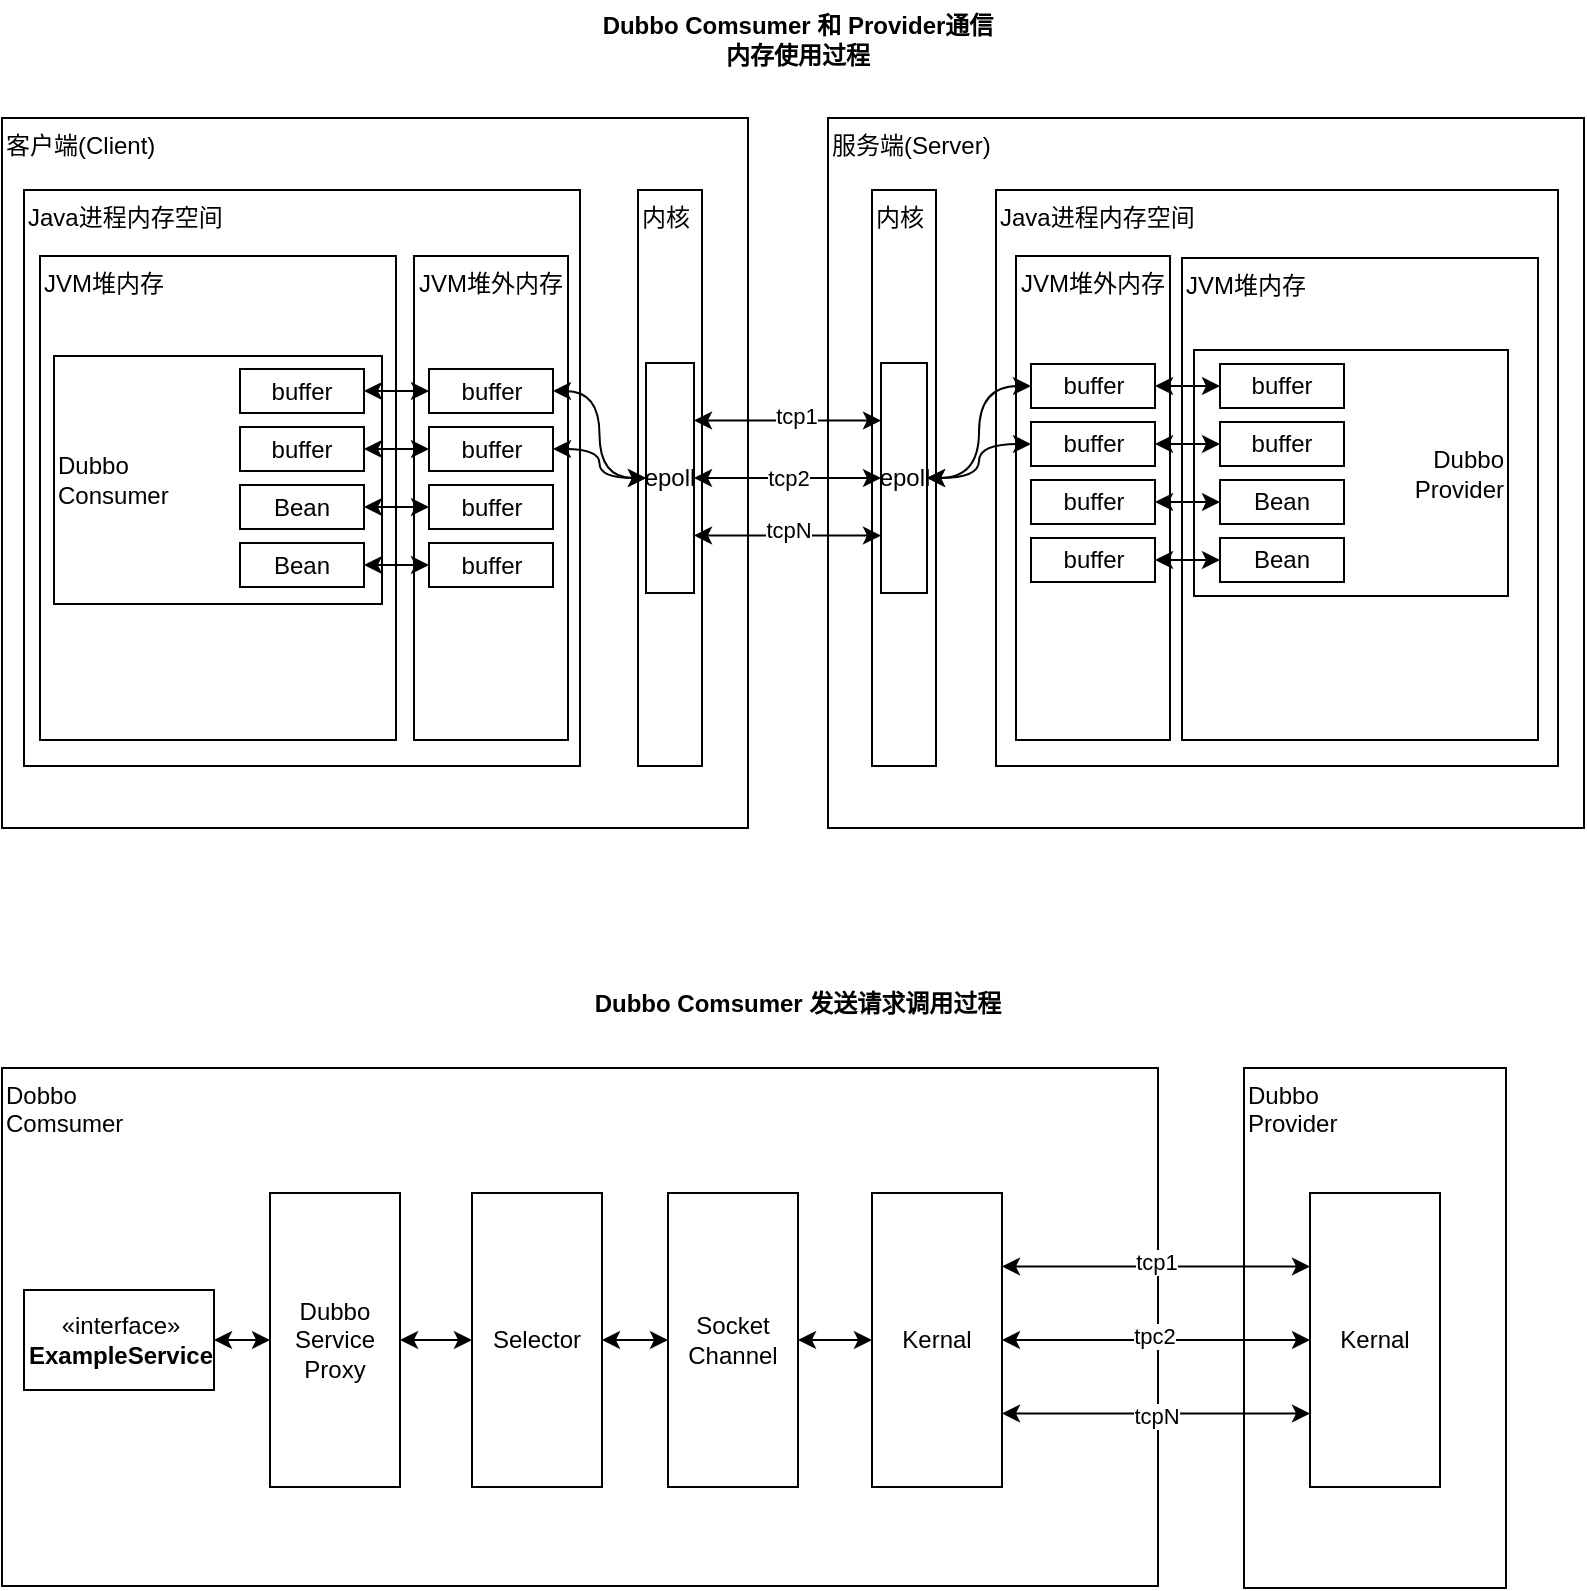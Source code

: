 <mxfile version="14.8.1" type="github">
  <diagram id="ik2H3Wdc5D8A9ganTzva" name="第 1 页">
    <mxGraphModel dx="951" dy="529" grid="0" gridSize="10" guides="1" tooltips="1" connect="1" arrows="1" fold="1" page="1" pageScale="1" pageWidth="827" pageHeight="1169" math="0" shadow="0">
      <root>
        <mxCell id="0" />
        <mxCell id="1" parent="0" />
        <mxCell id="Fjd8QmpVkTL5xjd4R_bE-1" value="客户端(Client)" style="rounded=0;whiteSpace=wrap;html=1;align=left;verticalAlign=top;" vertex="1" parent="1">
          <mxGeometry x="16" y="142" width="373" height="355" as="geometry" />
        </mxCell>
        <mxCell id="Fjd8QmpVkTL5xjd4R_bE-2" value="服务端(Server)" style="rounded=0;whiteSpace=wrap;html=1;align=left;verticalAlign=top;" vertex="1" parent="1">
          <mxGeometry x="429" y="142" width="378" height="355" as="geometry" />
        </mxCell>
        <mxCell id="Fjd8QmpVkTL5xjd4R_bE-3" value="Java进程内存空间" style="rounded=0;whiteSpace=wrap;html=1;align=left;verticalAlign=top;" vertex="1" parent="1">
          <mxGeometry x="27" y="178" width="278" height="288" as="geometry" />
        </mxCell>
        <mxCell id="Fjd8QmpVkTL5xjd4R_bE-4" value="内核" style="rounded=0;whiteSpace=wrap;html=1;align=left;verticalAlign=top;" vertex="1" parent="1">
          <mxGeometry x="334" y="178" width="32" height="288" as="geometry" />
        </mxCell>
        <mxCell id="Fjd8QmpVkTL5xjd4R_bE-5" value="内核" style="rounded=0;whiteSpace=wrap;html=1;align=left;verticalAlign=top;" vertex="1" parent="1">
          <mxGeometry x="451" y="178" width="32" height="288" as="geometry" />
        </mxCell>
        <mxCell id="Fjd8QmpVkTL5xjd4R_bE-6" value="Java进程内存空间" style="rounded=0;whiteSpace=wrap;html=1;align=left;verticalAlign=top;" vertex="1" parent="1">
          <mxGeometry x="513" y="178" width="281" height="288" as="geometry" />
        </mxCell>
        <mxCell id="Fjd8QmpVkTL5xjd4R_bE-9" value="epoll" style="rounded=0;whiteSpace=wrap;html=1;labelBackgroundColor=none;align=center;verticalAlign=middle;" vertex="1" parent="1">
          <mxGeometry x="338" y="264.5" width="24" height="115" as="geometry" />
        </mxCell>
        <mxCell id="Fjd8QmpVkTL5xjd4R_bE-83" style="edgeStyle=orthogonalEdgeStyle;curved=1;rounded=0;orthogonalLoop=1;jettySize=auto;html=1;entryX=1;entryY=0.25;entryDx=0;entryDy=0;startArrow=classic;startFill=1;exitX=0;exitY=0.25;exitDx=0;exitDy=0;" edge="1" parent="1" source="Fjd8QmpVkTL5xjd4R_bE-10" target="Fjd8QmpVkTL5xjd4R_bE-9">
          <mxGeometry relative="1" as="geometry" />
        </mxCell>
        <mxCell id="Fjd8QmpVkTL5xjd4R_bE-85" value="tcp1" style="edgeLabel;html=1;align=center;verticalAlign=middle;resizable=0;points=[];" vertex="1" connectable="0" parent="Fjd8QmpVkTL5xjd4R_bE-83">
          <mxGeometry x="-0.091" y="-3" relative="1" as="geometry">
            <mxPoint as="offset" />
          </mxGeometry>
        </mxCell>
        <mxCell id="Fjd8QmpVkTL5xjd4R_bE-84" style="edgeStyle=orthogonalEdgeStyle;curved=1;rounded=0;orthogonalLoop=1;jettySize=auto;html=1;entryX=1;entryY=0.75;entryDx=0;entryDy=0;startArrow=classic;startFill=1;exitX=0;exitY=0.75;exitDx=0;exitDy=0;" edge="1" parent="1" source="Fjd8QmpVkTL5xjd4R_bE-10" target="Fjd8QmpVkTL5xjd4R_bE-9">
          <mxGeometry relative="1" as="geometry" />
        </mxCell>
        <mxCell id="Fjd8QmpVkTL5xjd4R_bE-86" value="tcpN" style="edgeLabel;html=1;align=center;verticalAlign=middle;resizable=0;points=[];" vertex="1" connectable="0" parent="Fjd8QmpVkTL5xjd4R_bE-84">
          <mxGeometry x="0.009" y="-3" relative="1" as="geometry">
            <mxPoint as="offset" />
          </mxGeometry>
        </mxCell>
        <mxCell id="Fjd8QmpVkTL5xjd4R_bE-10" value="epoll" style="rounded=0;whiteSpace=wrap;html=1;labelBackgroundColor=none;align=center;verticalAlign=middle;" vertex="1" parent="1">
          <mxGeometry x="455.5" y="264.5" width="23" height="115" as="geometry" />
        </mxCell>
        <mxCell id="Fjd8QmpVkTL5xjd4R_bE-11" value="JVM堆内存" style="rounded=0;whiteSpace=wrap;html=1;labelBackgroundColor=none;align=left;verticalAlign=top;" vertex="1" parent="1">
          <mxGeometry x="35" y="211" width="178" height="242" as="geometry" />
        </mxCell>
        <mxCell id="Fjd8QmpVkTL5xjd4R_bE-12" value="JVM堆内存" style="rounded=0;whiteSpace=wrap;html=1;labelBackgroundColor=none;align=left;verticalAlign=top;" vertex="1" parent="1">
          <mxGeometry x="606" y="212" width="178" height="241" as="geometry" />
        </mxCell>
        <mxCell id="Fjd8QmpVkTL5xjd4R_bE-14" value="JVM堆外内存" style="rounded=0;whiteSpace=wrap;html=1;labelBackgroundColor=none;align=center;verticalAlign=top;" vertex="1" parent="1">
          <mxGeometry x="222" y="211" width="77" height="242" as="geometry" />
        </mxCell>
        <mxCell id="Fjd8QmpVkTL5xjd4R_bE-15" value="JVM堆外内存" style="rounded=0;whiteSpace=wrap;html=1;labelBackgroundColor=none;align=center;verticalAlign=top;" vertex="1" parent="1">
          <mxGeometry x="523" y="211" width="77" height="242" as="geometry" />
        </mxCell>
        <mxCell id="Fjd8QmpVkTL5xjd4R_bE-16" value="buffer" style="rounded=0;whiteSpace=wrap;html=1;labelBackgroundColor=none;align=center;verticalAlign=middle;" vertex="1" parent="1">
          <mxGeometry x="229.5" y="267.5" width="62" height="22" as="geometry" />
        </mxCell>
        <mxCell id="Fjd8QmpVkTL5xjd4R_bE-17" value="buffer" style="rounded=0;whiteSpace=wrap;html=1;labelBackgroundColor=none;align=center;verticalAlign=middle;" vertex="1" parent="1">
          <mxGeometry x="229.5" y="296.5" width="62" height="22" as="geometry" />
        </mxCell>
        <mxCell id="Fjd8QmpVkTL5xjd4R_bE-18" value="buffer" style="rounded=0;whiteSpace=wrap;html=1;labelBackgroundColor=none;align=center;verticalAlign=middle;" vertex="1" parent="1">
          <mxGeometry x="229.5" y="325.5" width="62" height="22" as="geometry" />
        </mxCell>
        <mxCell id="Fjd8QmpVkTL5xjd4R_bE-19" value="buffer" style="rounded=0;whiteSpace=wrap;html=1;labelBackgroundColor=none;align=center;verticalAlign=middle;" vertex="1" parent="1">
          <mxGeometry x="229.5" y="354.5" width="62" height="22" as="geometry" />
        </mxCell>
        <mxCell id="Fjd8QmpVkTL5xjd4R_bE-20" value="buffer" style="rounded=0;whiteSpace=wrap;html=1;labelBackgroundColor=none;align=center;verticalAlign=middle;" vertex="1" parent="1">
          <mxGeometry x="530.5" y="265" width="62" height="22" as="geometry" />
        </mxCell>
        <mxCell id="Fjd8QmpVkTL5xjd4R_bE-21" value="buffer" style="rounded=0;whiteSpace=wrap;html=1;labelBackgroundColor=none;align=center;verticalAlign=middle;" vertex="1" parent="1">
          <mxGeometry x="530.5" y="294" width="62" height="22" as="geometry" />
        </mxCell>
        <mxCell id="Fjd8QmpVkTL5xjd4R_bE-22" value="buffer" style="rounded=0;whiteSpace=wrap;html=1;labelBackgroundColor=none;align=center;verticalAlign=middle;" vertex="1" parent="1">
          <mxGeometry x="530.5" y="323" width="62" height="22" as="geometry" />
        </mxCell>
        <mxCell id="Fjd8QmpVkTL5xjd4R_bE-23" value="buffer" style="rounded=0;whiteSpace=wrap;html=1;labelBackgroundColor=none;align=center;verticalAlign=middle;" vertex="1" parent="1">
          <mxGeometry x="530.5" y="352" width="62" height="22" as="geometry" />
        </mxCell>
        <mxCell id="Fjd8QmpVkTL5xjd4R_bE-27" style="edgeStyle=orthogonalEdgeStyle;curved=1;rounded=0;orthogonalLoop=1;jettySize=auto;html=1;entryX=1;entryY=0.5;entryDx=0;entryDy=0;startArrow=classic;startFill=1;" edge="1" parent="1" source="Fjd8QmpVkTL5xjd4R_bE-9" target="Fjd8QmpVkTL5xjd4R_bE-16">
          <mxGeometry relative="1" as="geometry" />
        </mxCell>
        <mxCell id="Fjd8QmpVkTL5xjd4R_bE-28" style="edgeStyle=orthogonalEdgeStyle;curved=1;rounded=0;orthogonalLoop=1;jettySize=auto;html=1;entryX=1;entryY=0.5;entryDx=0;entryDy=0;startArrow=classic;startFill=1;" edge="1" parent="1" source="Fjd8QmpVkTL5xjd4R_bE-9" target="Fjd8QmpVkTL5xjd4R_bE-17">
          <mxGeometry relative="1" as="geometry" />
        </mxCell>
        <mxCell id="Fjd8QmpVkTL5xjd4R_bE-41" style="edgeStyle=orthogonalEdgeStyle;curved=1;rounded=0;orthogonalLoop=1;jettySize=auto;html=1;entryX=0;entryY=0.5;entryDx=0;entryDy=0;startArrow=classic;startFill=1;" edge="1" parent="1" source="Fjd8QmpVkTL5xjd4R_bE-10" target="Fjd8QmpVkTL5xjd4R_bE-20">
          <mxGeometry relative="1" as="geometry" />
        </mxCell>
        <mxCell id="Fjd8QmpVkTL5xjd4R_bE-42" style="edgeStyle=orthogonalEdgeStyle;curved=1;rounded=0;orthogonalLoop=1;jettySize=auto;html=1;entryX=0;entryY=0.5;entryDx=0;entryDy=0;startArrow=classic;startFill=1;" edge="1" parent="1" source="Fjd8QmpVkTL5xjd4R_bE-10" target="Fjd8QmpVkTL5xjd4R_bE-21">
          <mxGeometry relative="1" as="geometry" />
        </mxCell>
        <mxCell id="Fjd8QmpVkTL5xjd4R_bE-43" value="Dubbo&lt;br&gt;Consumer" style="rounded=0;whiteSpace=wrap;html=1;labelBackgroundColor=none;align=left;verticalAlign=middle;" vertex="1" parent="1">
          <mxGeometry x="42" y="261" width="164" height="124" as="geometry" />
        </mxCell>
        <mxCell id="Fjd8QmpVkTL5xjd4R_bE-29" value="buffer" style="rounded=0;whiteSpace=wrap;html=1;labelBackgroundColor=none;align=center;verticalAlign=middle;" vertex="1" parent="1">
          <mxGeometry x="135" y="267.5" width="62" height="22" as="geometry" />
        </mxCell>
        <mxCell id="Fjd8QmpVkTL5xjd4R_bE-30" value="buffer" style="rounded=0;whiteSpace=wrap;html=1;labelBackgroundColor=none;align=center;verticalAlign=middle;" vertex="1" parent="1">
          <mxGeometry x="135" y="296.5" width="62" height="22" as="geometry" />
        </mxCell>
        <mxCell id="Fjd8QmpVkTL5xjd4R_bE-31" value="Bean" style="rounded=0;whiteSpace=wrap;html=1;labelBackgroundColor=none;align=center;verticalAlign=middle;" vertex="1" parent="1">
          <mxGeometry x="135" y="325.5" width="62" height="22" as="geometry" />
        </mxCell>
        <mxCell id="Fjd8QmpVkTL5xjd4R_bE-32" value="Bean" style="rounded=0;whiteSpace=wrap;html=1;labelBackgroundColor=none;align=center;verticalAlign=middle;" vertex="1" parent="1">
          <mxGeometry x="135" y="354.5" width="62" height="22" as="geometry" />
        </mxCell>
        <mxCell id="Fjd8QmpVkTL5xjd4R_bE-33" style="edgeStyle=orthogonalEdgeStyle;curved=1;rounded=0;orthogonalLoop=1;jettySize=auto;html=1;startArrow=classic;startFill=1;" edge="1" parent="1" source="Fjd8QmpVkTL5xjd4R_bE-16" target="Fjd8QmpVkTL5xjd4R_bE-29">
          <mxGeometry relative="1" as="geometry" />
        </mxCell>
        <mxCell id="Fjd8QmpVkTL5xjd4R_bE-34" style="edgeStyle=orthogonalEdgeStyle;curved=1;rounded=0;orthogonalLoop=1;jettySize=auto;html=1;startArrow=classic;startFill=1;" edge="1" parent="1" source="Fjd8QmpVkTL5xjd4R_bE-17" target="Fjd8QmpVkTL5xjd4R_bE-30">
          <mxGeometry relative="1" as="geometry" />
        </mxCell>
        <mxCell id="Fjd8QmpVkTL5xjd4R_bE-44" value="Dubbo &lt;br&gt;Provider" style="rounded=0;whiteSpace=wrap;html=1;labelBackgroundColor=none;align=right;verticalAlign=middle;" vertex="1" parent="1">
          <mxGeometry x="612" y="258" width="157" height="123" as="geometry" />
        </mxCell>
        <mxCell id="Fjd8QmpVkTL5xjd4R_bE-35" value="buffer" style="rounded=0;whiteSpace=wrap;html=1;labelBackgroundColor=none;align=center;verticalAlign=middle;" vertex="1" parent="1">
          <mxGeometry x="625" y="265" width="62" height="22" as="geometry" />
        </mxCell>
        <mxCell id="Fjd8QmpVkTL5xjd4R_bE-36" value="buffer" style="rounded=0;whiteSpace=wrap;html=1;labelBackgroundColor=none;align=center;verticalAlign=middle;" vertex="1" parent="1">
          <mxGeometry x="625" y="294" width="62" height="22" as="geometry" />
        </mxCell>
        <mxCell id="Fjd8QmpVkTL5xjd4R_bE-37" value="Bean" style="rounded=0;whiteSpace=wrap;html=1;labelBackgroundColor=none;align=center;verticalAlign=middle;" vertex="1" parent="1">
          <mxGeometry x="625" y="323" width="62" height="22" as="geometry" />
        </mxCell>
        <mxCell id="Fjd8QmpVkTL5xjd4R_bE-38" value="Bean" style="rounded=0;whiteSpace=wrap;html=1;labelBackgroundColor=none;align=center;verticalAlign=middle;" vertex="1" parent="1">
          <mxGeometry x="625" y="352" width="62" height="22" as="geometry" />
        </mxCell>
        <mxCell id="Fjd8QmpVkTL5xjd4R_bE-39" style="edgeStyle=orthogonalEdgeStyle;curved=1;rounded=0;orthogonalLoop=1;jettySize=auto;html=1;entryX=0;entryY=0.5;entryDx=0;entryDy=0;startArrow=classic;startFill=1;" edge="1" parent="1" source="Fjd8QmpVkTL5xjd4R_bE-20" target="Fjd8QmpVkTL5xjd4R_bE-35">
          <mxGeometry relative="1" as="geometry" />
        </mxCell>
        <mxCell id="Fjd8QmpVkTL5xjd4R_bE-40" style="edgeStyle=orthogonalEdgeStyle;curved=1;rounded=0;orthogonalLoop=1;jettySize=auto;html=1;entryX=0;entryY=0.5;entryDx=0;entryDy=0;startArrow=classic;startFill=1;" edge="1" parent="1" source="Fjd8QmpVkTL5xjd4R_bE-21" target="Fjd8QmpVkTL5xjd4R_bE-36">
          <mxGeometry relative="1" as="geometry" />
        </mxCell>
        <mxCell id="Fjd8QmpVkTL5xjd4R_bE-45" style="edgeStyle=orthogonalEdgeStyle;curved=1;rounded=0;orthogonalLoop=1;jettySize=auto;html=1;entryX=1;entryY=0.5;entryDx=0;entryDy=0;startArrow=classic;startFill=1;" edge="1" parent="1" source="Fjd8QmpVkTL5xjd4R_bE-18" target="Fjd8QmpVkTL5xjd4R_bE-31">
          <mxGeometry relative="1" as="geometry" />
        </mxCell>
        <mxCell id="Fjd8QmpVkTL5xjd4R_bE-46" style="edgeStyle=orthogonalEdgeStyle;curved=1;rounded=0;orthogonalLoop=1;jettySize=auto;html=1;entryX=1;entryY=0.5;entryDx=0;entryDy=0;startArrow=classic;startFill=1;" edge="1" parent="1" source="Fjd8QmpVkTL5xjd4R_bE-19" target="Fjd8QmpVkTL5xjd4R_bE-32">
          <mxGeometry relative="1" as="geometry" />
        </mxCell>
        <mxCell id="Fjd8QmpVkTL5xjd4R_bE-47" style="edgeStyle=orthogonalEdgeStyle;curved=1;rounded=0;orthogonalLoop=1;jettySize=auto;html=1;entryX=0;entryY=0.5;entryDx=0;entryDy=0;startArrow=classic;startFill=1;" edge="1" parent="1" source="Fjd8QmpVkTL5xjd4R_bE-22" target="Fjd8QmpVkTL5xjd4R_bE-37">
          <mxGeometry relative="1" as="geometry" />
        </mxCell>
        <mxCell id="Fjd8QmpVkTL5xjd4R_bE-48" style="edgeStyle=orthogonalEdgeStyle;curved=1;rounded=0;orthogonalLoop=1;jettySize=auto;html=1;startArrow=classic;startFill=1;" edge="1" parent="1" source="Fjd8QmpVkTL5xjd4R_bE-23" target="Fjd8QmpVkTL5xjd4R_bE-38">
          <mxGeometry relative="1" as="geometry" />
        </mxCell>
        <mxCell id="Fjd8QmpVkTL5xjd4R_bE-49" value="Dubbo Comsumer 和 Provider通信&lt;br&gt;内存使用过程" style="text;html=1;strokeColor=none;fillColor=none;align=center;verticalAlign=middle;whiteSpace=wrap;rounded=0;labelBackgroundColor=none;fontStyle=1" vertex="1" parent="1">
          <mxGeometry x="282" y="83" width="264" height="39" as="geometry" />
        </mxCell>
        <mxCell id="Fjd8QmpVkTL5xjd4R_bE-50" value="Dubbo Comsumer 发送请求调用过程" style="text;html=1;strokeColor=none;fillColor=none;align=center;verticalAlign=middle;whiteSpace=wrap;rounded=0;labelBackgroundColor=none;fontStyle=1" vertex="1" parent="1">
          <mxGeometry x="296" y="575" width="236" height="20" as="geometry" />
        </mxCell>
        <mxCell id="Fjd8QmpVkTL5xjd4R_bE-51" value="Dobbo&lt;br&gt;Comsumer" style="rounded=0;whiteSpace=wrap;html=1;labelBackgroundColor=none;align=left;verticalAlign=top;" vertex="1" parent="1">
          <mxGeometry x="16" y="617" width="578" height="259" as="geometry" />
        </mxCell>
        <mxCell id="Fjd8QmpVkTL5xjd4R_bE-71" style="edgeStyle=orthogonalEdgeStyle;curved=1;rounded=0;orthogonalLoop=1;jettySize=auto;html=1;entryX=0;entryY=0.5;entryDx=0;entryDy=0;startArrow=classic;startFill=1;" edge="1" parent="1" source="Fjd8QmpVkTL5xjd4R_bE-52" target="Fjd8QmpVkTL5xjd4R_bE-70">
          <mxGeometry relative="1" as="geometry" />
        </mxCell>
        <mxCell id="Fjd8QmpVkTL5xjd4R_bE-52" value="«interface»&lt;br&gt;&lt;b&gt;ExampleService&lt;/b&gt;" style="html=1;labelBackgroundColor=none;align=center;verticalAlign=middle;" vertex="1" parent="1">
          <mxGeometry x="27" y="728" width="95" height="50" as="geometry" />
        </mxCell>
        <mxCell id="Fjd8QmpVkTL5xjd4R_bE-74" style="edgeStyle=orthogonalEdgeStyle;curved=1;rounded=0;orthogonalLoop=1;jettySize=auto;html=1;entryX=0;entryY=0.5;entryDx=0;entryDy=0;startArrow=classic;startFill=1;" edge="1" parent="1" source="Fjd8QmpVkTL5xjd4R_bE-70" target="Fjd8QmpVkTL5xjd4R_bE-73">
          <mxGeometry relative="1" as="geometry" />
        </mxCell>
        <mxCell id="Fjd8QmpVkTL5xjd4R_bE-70" value="Dubbo&lt;br&gt;Service&lt;br&gt;Proxy" style="rounded=0;whiteSpace=wrap;html=1;labelBackgroundColor=none;align=center;verticalAlign=middle;" vertex="1" parent="1">
          <mxGeometry x="150" y="679.5" width="65" height="147" as="geometry" />
        </mxCell>
        <mxCell id="Fjd8QmpVkTL5xjd4R_bE-76" style="edgeStyle=orthogonalEdgeStyle;curved=1;rounded=0;orthogonalLoop=1;jettySize=auto;html=1;entryX=0;entryY=0.5;entryDx=0;entryDy=0;startArrow=classic;startFill=1;" edge="1" parent="1" source="Fjd8QmpVkTL5xjd4R_bE-73" target="Fjd8QmpVkTL5xjd4R_bE-75">
          <mxGeometry relative="1" as="geometry" />
        </mxCell>
        <mxCell id="Fjd8QmpVkTL5xjd4R_bE-73" value="Selector" style="rounded=0;whiteSpace=wrap;html=1;labelBackgroundColor=none;align=center;verticalAlign=middle;" vertex="1" parent="1">
          <mxGeometry x="251" y="679.5" width="65" height="147" as="geometry" />
        </mxCell>
        <mxCell id="Fjd8QmpVkTL5xjd4R_bE-89" style="edgeStyle=orthogonalEdgeStyle;curved=1;rounded=0;orthogonalLoop=1;jettySize=auto;html=1;entryX=0;entryY=0.5;entryDx=0;entryDy=0;startArrow=classic;startFill=1;" edge="1" parent="1" source="Fjd8QmpVkTL5xjd4R_bE-75" target="Fjd8QmpVkTL5xjd4R_bE-78">
          <mxGeometry relative="1" as="geometry" />
        </mxCell>
        <mxCell id="Fjd8QmpVkTL5xjd4R_bE-75" value="Socket&lt;br&gt;Channel" style="rounded=0;whiteSpace=wrap;html=1;labelBackgroundColor=none;align=center;verticalAlign=middle;" vertex="1" parent="1">
          <mxGeometry x="349" y="679.5" width="65" height="147" as="geometry" />
        </mxCell>
        <mxCell id="Fjd8QmpVkTL5xjd4R_bE-78" value="Kernal" style="rounded=0;whiteSpace=wrap;html=1;labelBackgroundColor=none;align=center;verticalAlign=middle;" vertex="1" parent="1">
          <mxGeometry x="451" y="679.5" width="65" height="147" as="geometry" />
        </mxCell>
        <mxCell id="Fjd8QmpVkTL5xjd4R_bE-81" value="Dubbo&lt;br&gt;Provider" style="rounded=0;whiteSpace=wrap;html=1;labelBackgroundColor=none;align=left;verticalAlign=top;" vertex="1" parent="1">
          <mxGeometry x="637" y="617" width="131" height="260" as="geometry" />
        </mxCell>
        <mxCell id="Fjd8QmpVkTL5xjd4R_bE-82" value="Kernal" style="rounded=0;whiteSpace=wrap;html=1;labelBackgroundColor=none;align=center;verticalAlign=middle;" vertex="1" parent="1">
          <mxGeometry x="670" y="679.5" width="65" height="147" as="geometry" />
        </mxCell>
        <mxCell id="Fjd8QmpVkTL5xjd4R_bE-7" style="edgeStyle=orthogonalEdgeStyle;rounded=0;orthogonalLoop=1;jettySize=auto;html=1;entryX=0;entryY=0.5;entryDx=0;entryDy=0;startArrow=classic;startFill=1;exitX=1;exitY=0.5;exitDx=0;exitDy=0;" edge="1" parent="1" source="Fjd8QmpVkTL5xjd4R_bE-9" target="Fjd8QmpVkTL5xjd4R_bE-10">
          <mxGeometry relative="1" as="geometry" />
        </mxCell>
        <mxCell id="Fjd8QmpVkTL5xjd4R_bE-88" value="tcp2" style="edgeLabel;html=1;align=center;verticalAlign=middle;resizable=0;points=[];" vertex="1" connectable="0" parent="Fjd8QmpVkTL5xjd4R_bE-7">
          <mxGeometry x="-0.009" relative="1" as="geometry">
            <mxPoint as="offset" />
          </mxGeometry>
        </mxCell>
        <mxCell id="Fjd8QmpVkTL5xjd4R_bE-90" style="edgeStyle=orthogonalEdgeStyle;curved=1;rounded=0;orthogonalLoop=1;jettySize=auto;html=1;entryX=0;entryY=0.5;entryDx=0;entryDy=0;startArrow=classic;startFill=1;" edge="1" parent="1" source="Fjd8QmpVkTL5xjd4R_bE-78" target="Fjd8QmpVkTL5xjd4R_bE-82">
          <mxGeometry relative="1" as="geometry" />
        </mxCell>
        <mxCell id="Fjd8QmpVkTL5xjd4R_bE-91" value="tpc2" style="edgeLabel;html=1;align=center;verticalAlign=middle;resizable=0;points=[];" vertex="1" connectable="0" parent="Fjd8QmpVkTL5xjd4R_bE-90">
          <mxGeometry x="0.104" y="2" relative="1" as="geometry">
            <mxPoint x="-9" as="offset" />
          </mxGeometry>
        </mxCell>
        <mxCell id="Fjd8QmpVkTL5xjd4R_bE-92" style="edgeStyle=orthogonalEdgeStyle;curved=1;rounded=0;orthogonalLoop=1;jettySize=auto;html=1;entryX=0;entryY=0.25;entryDx=0;entryDy=0;startArrow=classic;startFill=1;exitX=1;exitY=0.25;exitDx=0;exitDy=0;" edge="1" parent="1" source="Fjd8QmpVkTL5xjd4R_bE-78" target="Fjd8QmpVkTL5xjd4R_bE-82">
          <mxGeometry relative="1" as="geometry" />
        </mxCell>
        <mxCell id="Fjd8QmpVkTL5xjd4R_bE-94" value="tcp1" style="edgeLabel;html=1;align=center;verticalAlign=middle;resizable=0;points=[];" vertex="1" connectable="0" parent="Fjd8QmpVkTL5xjd4R_bE-92">
          <mxGeometry y="3" relative="1" as="geometry">
            <mxPoint as="offset" />
          </mxGeometry>
        </mxCell>
        <mxCell id="Fjd8QmpVkTL5xjd4R_bE-93" style="edgeStyle=orthogonalEdgeStyle;curved=1;rounded=0;orthogonalLoop=1;jettySize=auto;html=1;entryX=0;entryY=0.75;entryDx=0;entryDy=0;startArrow=classic;startFill=1;exitX=1;exitY=0.75;exitDx=0;exitDy=0;" edge="1" parent="1" source="Fjd8QmpVkTL5xjd4R_bE-78" target="Fjd8QmpVkTL5xjd4R_bE-82">
          <mxGeometry relative="1" as="geometry" />
        </mxCell>
        <mxCell id="Fjd8QmpVkTL5xjd4R_bE-95" value="tcpN" style="edgeLabel;html=1;align=center;verticalAlign=middle;resizable=0;points=[];" vertex="1" connectable="0" parent="Fjd8QmpVkTL5xjd4R_bE-93">
          <mxGeometry y="-1" relative="1" as="geometry">
            <mxPoint as="offset" />
          </mxGeometry>
        </mxCell>
      </root>
    </mxGraphModel>
  </diagram>
</mxfile>
